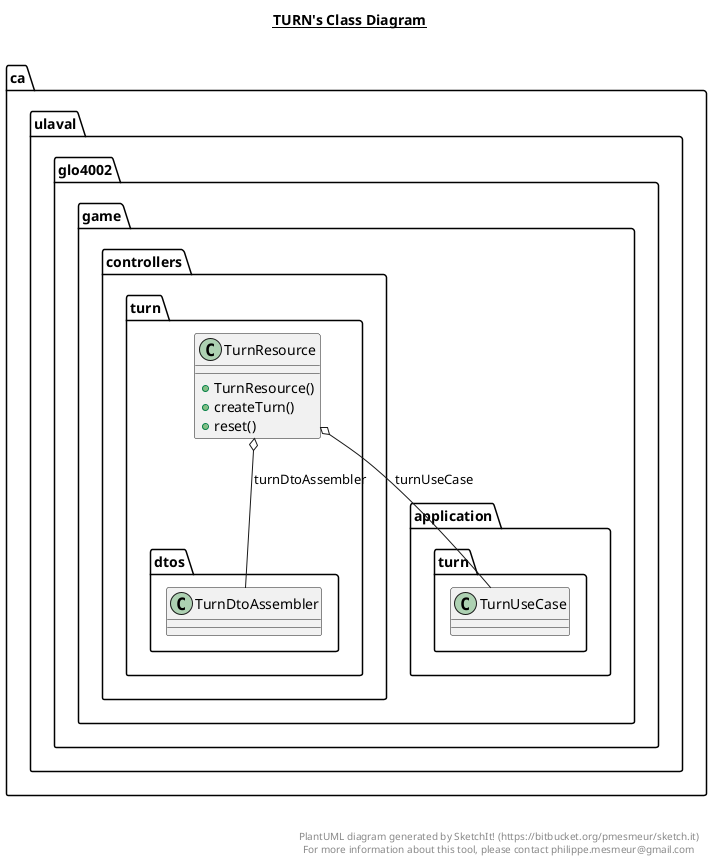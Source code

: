 @startuml

title __TURN's Class Diagram__\n

    namespace ca.ulaval.glo4002.game {
      namespace controllers.turn {
        class ca.ulaval.glo4002.game.controllers.turn.TurnResource {
            + TurnResource()
            + createTurn()
            + reset()
        }
      }
    }

  ca.ulaval.glo4002.game.controllers.turn.TurnResource o-- ca.ulaval.glo4002.game.controllers.turn.dtos.TurnDtoAssembler : turnDtoAssembler
  ca.ulaval.glo4002.game.controllers.turn.TurnResource o-- ca.ulaval.glo4002.game.application.turn.TurnUseCase : turnUseCase


right footer


PlantUML diagram generated by SketchIt! (https://bitbucket.org/pmesmeur/sketch.it)
For more information about this tool, please contact philippe.mesmeur@gmail.com
endfooter

@enduml
